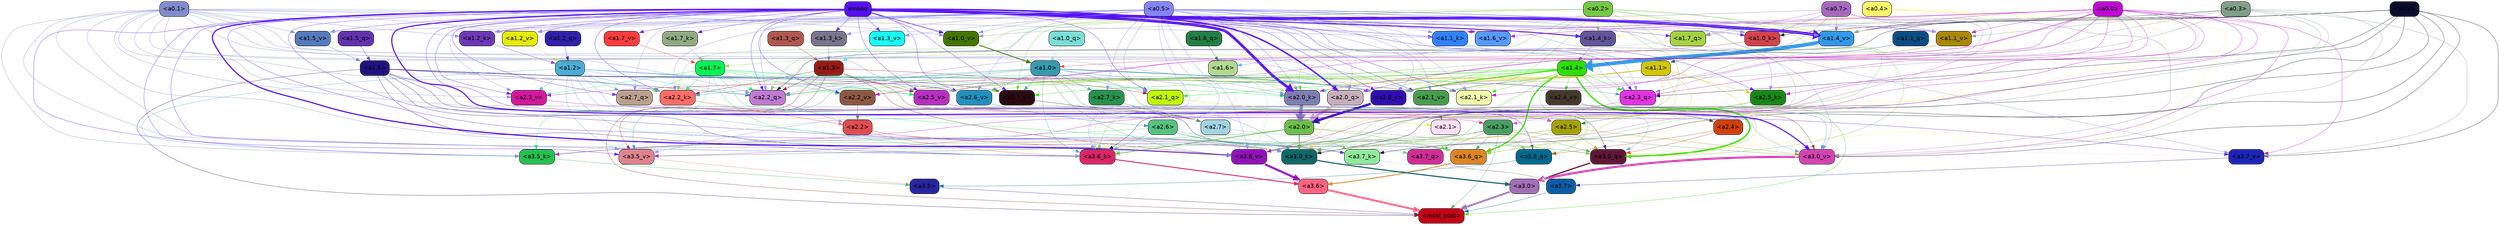 strict digraph "" {
	graph [bgcolor=transparent,
		layout=dot,
		overlap=false,
		splines=true
	];
	"<a3.7>"	[color=black,
		fillcolor="#0b5da4",
		fontname=Helvetica,
		shape=box,
		style="filled, rounded"];
	"<resid_post>"	[color=black,
		fillcolor="#c50316",
		fontname=Helvetica,
		shape=box,
		style="filled, rounded"];
	"<a3.7>" -> "<resid_post>"	[color="#0b5da4",
		penwidth=0.6239100098609924];
	"<a3.6>"	[color=black,
		fillcolor="#fd6381",
		fontname=Helvetica,
		shape=box,
		style="filled, rounded"];
	"<a3.6>" -> "<resid_post>"	[color="#fd6381",
		penwidth=4.569062113761902];
	"<a3.5>"	[color=black,
		fillcolor="#2825a0",
		fontname=Helvetica,
		shape=box,
		style="filled, rounded"];
	"<a3.5>" -> "<resid_post>"	[color="#2825a0",
		penwidth=0.6];
	"<a3.0>"	[color=black,
		fillcolor="#a16fb5",
		fontname=Helvetica,
		shape=box,
		style="filled, rounded"];
	"<a3.0>" -> "<resid_post>"	[color="#a16fb5",
		penwidth=4.283544182777405];
	"<a2.3>"	[color=black,
		fillcolor="#499d61",
		fontname=Helvetica,
		shape=box,
		style="filled, rounded"];
	"<a2.3>" -> "<resid_post>"	[color="#499d61",
		penwidth=0.6];
	"<a3.7_q>"	[color=black,
		fillcolor="#d02d95",
		fontname=Helvetica,
		shape=box,
		style="filled, rounded"];
	"<a2.3>" -> "<a3.7_q>"	[color="#499d61",
		penwidth=0.6];
	"<a3.6_q>"	[color=black,
		fillcolor="#dc8525",
		fontname=Helvetica,
		shape=box,
		style="filled, rounded"];
	"<a2.3>" -> "<a3.6_q>"	[color="#499d61",
		penwidth=0.6];
	"<a3.5_q>"	[color=black,
		fillcolor="#02698e",
		fontname=Helvetica,
		shape=box,
		style="filled, rounded"];
	"<a2.3>" -> "<a3.5_q>"	[color="#499d61",
		penwidth=0.6];
	"<a3.0_q>"	[color=black,
		fillcolor="#601736",
		fontname=Helvetica,
		shape=box,
		style="filled, rounded"];
	"<a2.3>" -> "<a3.0_q>"	[color="#499d61",
		penwidth=0.6];
	"<a3.0_k>"	[color=black,
		fillcolor="#116668",
		fontname=Helvetica,
		shape=box,
		style="filled, rounded"];
	"<a2.3>" -> "<a3.0_k>"	[color="#499d61",
		penwidth=0.6];
	"<a3.6_v>"	[color=black,
		fillcolor="#9112b7",
		fontname=Helvetica,
		shape=box,
		style="filled, rounded"];
	"<a2.3>" -> "<a3.6_v>"	[color="#499d61",
		penwidth=0.6];
	"<a3.5_v>"	[color=black,
		fillcolor="#de848e",
		fontname=Helvetica,
		shape=box,
		style="filled, rounded"];
	"<a2.3>" -> "<a3.5_v>"	[color="#499d61",
		penwidth=0.6];
	"<a3.0_v>"	[color=black,
		fillcolor="#d244b1",
		fontname=Helvetica,
		shape=box,
		style="filled, rounded"];
	"<a2.3>" -> "<a3.0_v>"	[color="#499d61",
		penwidth=0.6];
	"<a1.5>"	[color=black,
		fillcolor="#201282",
		fontname=Helvetica,
		shape=box,
		style="filled, rounded"];
	"<a1.5>" -> "<resid_post>"	[color="#201282",
		penwidth=0.6];
	"<a1.5>" -> "<a3.6_q>"	[color="#201282",
		penwidth=0.6];
	"<a1.5>" -> "<a3.5_q>"	[color="#201282",
		penwidth=0.6];
	"<a1.5>" -> "<a3.0_q>"	[color="#201282",
		penwidth=0.6];
	"<a3.6_k>"	[color=black,
		fillcolor="#d92768",
		fontname=Helvetica,
		shape=box,
		style="filled, rounded"];
	"<a1.5>" -> "<a3.6_k>"	[color="#201282",
		penwidth=0.6];
	"<a1.5>" -> "<a3.0_k>"	[color="#201282",
		penwidth=0.6];
	"<a2.2_q>"	[color=black,
		fillcolor="#bf7ad1",
		fontname=Helvetica,
		shape=box,
		style="filled, rounded"];
	"<a1.5>" -> "<a2.2_q>"	[color="#201282",
		penwidth=0.6];
	"<a2.7_v>"	[color=black,
		fillcolor="#2a0b12",
		fontname=Helvetica,
		shape=box,
		style="filled, rounded"];
	"<a1.5>" -> "<a2.7_v>"	[color="#201282",
		penwidth=0.6];
	"<a2.6_v>"	[color=black,
		fillcolor="#2091bf",
		fontname=Helvetica,
		shape=box,
		style="filled, rounded"];
	"<a1.5>" -> "<a2.6_v>"	[color="#201282",
		penwidth=0.6];
	"<a2.1_v>"	[color=black,
		fillcolor="#489c4d",
		fontname=Helvetica,
		shape=box,
		style="filled, rounded"];
	"<a1.5>" -> "<a2.1_v>"	[color="#201282",
		penwidth=0.6];
	"<a1.4>"	[color=black,
		fillcolor="#2be001",
		fontname=Helvetica,
		shape=box,
		style="filled, rounded"];
	"<a1.4>" -> "<resid_post>"	[color="#2be001",
		penwidth=0.6];
	"<a1.4>" -> "<a3.7_q>"	[color="#2be001",
		penwidth=0.6];
	"<a1.4>" -> "<a3.6_q>"	[color="#2be001",
		penwidth=2.7536282539367676];
	"<a1.4>" -> "<a3.5_q>"	[color="#2be001",
		penwidth=0.6];
	"<a1.4>" -> "<a3.0_q>"	[color="#2be001",
		penwidth=3.3369133472442627];
	"<a2.3_q>"	[color=black,
		fillcolor="#e333e3",
		fontname=Helvetica,
		shape=box,
		style="filled, rounded"];
	"<a1.4>" -> "<a2.3_q>"	[color="#2be001",
		penwidth=0.6];
	"<a1.4>" -> "<a2.2_q>"	[color="#2be001",
		penwidth=0.6];
	"<a2.1_q>"	[color=black,
		fillcolor="#c1f609",
		fontname=Helvetica,
		shape=box,
		style="filled, rounded"];
	"<a1.4>" -> "<a2.1_q>"	[color="#2be001",
		penwidth=0.6];
	"<a2.0_q>"	[color=black,
		fillcolor="#c6afbb",
		fontname=Helvetica,
		shape=box,
		style="filled, rounded"];
	"<a1.4>" -> "<a2.0_q>"	[color="#2be001",
		penwidth=0.6];
	"<a2.1_k>"	[color=black,
		fillcolor="#f0fbad",
		fontname=Helvetica,
		shape=box,
		style="filled, rounded"];
	"<a1.4>" -> "<a2.1_k>"	[color="#2be001",
		penwidth=0.6];
	"<a1.4>" -> "<a2.7_v>"	[color="#2be001",
		penwidth=0.6];
	"<a1.4>" -> "<a2.6_v>"	[color="#2be001",
		penwidth=0.6];
	"<a2.5_v>"	[color=black,
		fillcolor="#b92ec0",
		fontname=Helvetica,
		shape=box,
		style="filled, rounded"];
	"<a1.4>" -> "<a2.5_v>"	[color="#2be001",
		penwidth=0.6];
	"<a2.4_v>"	[color=black,
		fillcolor="#433929",
		fontname=Helvetica,
		shape=box,
		style="filled, rounded"];
	"<a1.4>" -> "<a2.4_v>"	[color="#2be001",
		penwidth=0.6];
	"<a1.4>" -> "<a2.1_v>"	[color="#2be001",
		penwidth=0.6];
	"<a2.0_v>"	[color=black,
		fillcolor="#2f0fb3",
		fontname=Helvetica,
		shape=box,
		style="filled, rounded"];
	"<a1.4>" -> "<a2.0_v>"	[color="#2be001",
		penwidth=2.2818827629089355];
	"<a1.3>"	[color=black,
		fillcolor="#951c14",
		fontname=Helvetica,
		shape=box,
		style="filled, rounded"];
	"<a1.3>" -> "<resid_post>"	[color="#951c14",
		penwidth=0.6];
	"<a1.3>" -> "<a3.6_v>"	[color="#951c14",
		penwidth=0.6];
	"<a1.3>" -> "<a3.5_v>"	[color="#951c14",
		penwidth=0.6];
	"<a1.3>" -> "<a3.0_v>"	[color="#951c14",
		penwidth=0.6];
	"<a1.3>" -> "<a2.2_q>"	[color="#951c14",
		penwidth=0.6];
	"<a1.3>" -> "<a2.1_q>"	[color="#951c14",
		penwidth=0.6];
	"<a2.2_k>"	[color=black,
		fillcolor="#fd6c66",
		fontname=Helvetica,
		shape=box,
		style="filled, rounded"];
	"<a1.3>" -> "<a2.2_k>"	[color="#951c14",
		penwidth=0.6];
	"<a1.3>" -> "<a2.5_v>"	[color="#951c14",
		penwidth=0.6];
	"<a3.7_q>" -> "<a3.7>"	[color="#d02d95",
		penwidth=0.6];
	"<a3.6_q>" -> "<a3.6>"	[color="#dc8525",
		penwidth=2.0344843566417694];
	"<a3.5_q>" -> "<a3.5>"	[color="#02698e",
		penwidth=0.6];
	"<a3.0_q>" -> "<a3.0>"	[color="#601736",
		penwidth=2.863015294075012];
	"<a3.7_k>"	[color=black,
		fillcolor="#90ea9b",
		fontname=Helvetica,
		shape=box,
		style="filled, rounded"];
	"<a3.7_k>" -> "<a3.7>"	[color="#90ea9b",
		penwidth=0.6];
	"<a3.6_k>" -> "<a3.6>"	[color="#d92768",
		penwidth=2.1770318150520325];
	"<a3.5_k>"	[color=black,
		fillcolor="#26bf51",
		fontname=Helvetica,
		shape=box,
		style="filled, rounded"];
	"<a3.5_k>" -> "<a3.5>"	[color="#26bf51",
		penwidth=0.6];
	"<a3.0_k>" -> "<a3.0>"	[color="#116668",
		penwidth=2.6323853135108948];
	"<a3.7_v>"	[color=black,
		fillcolor="#1d25b6",
		fontname=Helvetica,
		shape=box,
		style="filled, rounded"];
	"<a3.7_v>" -> "<a3.7>"	[color="#1d25b6",
		penwidth=0.6];
	"<a3.6_v>" -> "<a3.6>"	[color="#9112b7",
		penwidth=4.972373723983765];
	"<a3.5_v>" -> "<a3.5>"	[color="#de848e",
		penwidth=0.6];
	"<a3.0_v>" -> "<a3.0>"	[color="#d244b1",
		penwidth=5.1638524532318115];
	"<a2.6>"	[color=black,
		fillcolor="#56c280",
		fontname=Helvetica,
		shape=box,
		style="filled, rounded"];
	"<a2.6>" -> "<a3.7_q>"	[color="#56c280",
		penwidth=0.6];
	"<a2.6>" -> "<a3.6_q>"	[color="#56c280",
		penwidth=0.6];
	"<a2.6>" -> "<a3.0_q>"	[color="#56c280",
		penwidth=0.6];
	"<a2.6>" -> "<a3.7_k>"	[color="#56c280",
		penwidth=0.6];
	"<a2.6>" -> "<a3.6_k>"	[color="#56c280",
		penwidth=0.6];
	"<a2.6>" -> "<a3.5_k>"	[color="#56c280",
		penwidth=0.6];
	"<a2.6>" -> "<a3.0_k>"	[color="#56c280",
		penwidth=0.6];
	"<a2.1>"	[color=black,
		fillcolor="#fedef4",
		fontname=Helvetica,
		shape=box,
		style="filled, rounded"];
	"<a2.1>" -> "<a3.7_q>"	[color="#fedef4",
		penwidth=0.6];
	"<a2.1>" -> "<a3.6_q>"	[color="#fedef4",
		penwidth=0.6];
	"<a2.1>" -> "<a3.5_q>"	[color="#fedef4",
		penwidth=0.6];
	"<a2.1>" -> "<a3.0_q>"	[color="#fedef4",
		penwidth=0.6];
	"<a2.1>" -> "<a3.7_k>"	[color="#fedef4",
		penwidth=0.6];
	"<a2.1>" -> "<a3.6_k>"	[color="#fedef4",
		penwidth=0.6];
	"<a2.1>" -> "<a3.5_k>"	[color="#fedef4",
		penwidth=0.6];
	"<a2.1>" -> "<a3.0_k>"	[color="#fedef4",
		penwidth=0.6];
	"<a2.1>" -> "<a3.7_v>"	[color="#fedef4",
		penwidth=0.6];
	"<a2.1>" -> "<a3.6_v>"	[color="#fedef4",
		penwidth=0.6];
	"<a2.1>" -> "<a3.0_v>"	[color="#fedef4",
		penwidth=0.6];
	"<a2.7>"	[color=black,
		fillcolor="#a2d3df",
		fontname=Helvetica,
		shape=box,
		style="filled, rounded"];
	"<a2.7>" -> "<a3.6_q>"	[color="#a2d3df",
		penwidth=0.6];
	"<a2.7>" -> "<a3.0_q>"	[color="#a2d3df",
		penwidth=0.6];
	"<a2.7>" -> "<a3.6_k>"	[color="#a2d3df",
		penwidth=0.6];
	"<a2.7>" -> "<a3.0_k>"	[color="#a2d3df",
		penwidth=0.6];
	"<a2.7>" -> "<a3.6_v>"	[color="#a2d3df",
		penwidth=0.6];
	"<a2.5>"	[color=black,
		fillcolor="#a4a105",
		fontname=Helvetica,
		shape=box,
		style="filled, rounded"];
	"<a2.5>" -> "<a3.6_q>"	[color="#a4a105",
		penwidth=0.6];
	"<a2.5>" -> "<a3.0_q>"	[color="#a4a105",
		penwidth=0.6];
	"<a2.5>" -> "<a3.0_k>"	[color="#a4a105",
		penwidth=0.6];
	"<a2.5>" -> "<a3.6_v>"	[color="#a4a105",
		penwidth=0.6];
	"<a2.5>" -> "<a3.0_v>"	[color="#a4a105",
		penwidth=0.6];
	"<a2.0>"	[color=black,
		fillcolor="#6ebe4e",
		fontname=Helvetica,
		shape=box,
		style="filled, rounded"];
	"<a2.0>" -> "<a3.6_q>"	[color="#6ebe4e",
		penwidth=0.6];
	"<a2.0>" -> "<a3.0_q>"	[color="#6ebe4e",
		penwidth=0.6];
	"<a2.0>" -> "<a3.7_k>"	[color="#6ebe4e",
		penwidth=0.6];
	"<a2.0>" -> "<a3.6_k>"	[color="#6ebe4e",
		penwidth=1.7047871947288513];
	"<a2.0>" -> "<a3.5_k>"	[color="#6ebe4e",
		penwidth=0.6];
	"<a2.0>" -> "<a3.0_k>"	[color="#6ebe4e",
		penwidth=2.239806979894638];
	"<a1.1>"	[color=black,
		fillcolor="#d2c606",
		fontname=Helvetica,
		shape=box,
		style="filled, rounded"];
	"<a1.1>" -> "<a3.6_q>"	[color="#d2c606",
		penwidth=0.6];
	"<a1.1>" -> "<a3.0_q>"	[color="#d2c606",
		penwidth=0.6];
	"<a1.1>" -> "<a3.0_k>"	[color="#d2c606",
		penwidth=0.6];
	"<a1.1>" -> "<a3.6_v>"	[color="#d2c606",
		penwidth=0.6];
	"<a2.7_q>"	[color=black,
		fillcolor="#baa08c",
		fontname=Helvetica,
		shape=box,
		style="filled, rounded"];
	"<a1.1>" -> "<a2.7_q>"	[color="#d2c606",
		penwidth=0.6];
	"<a2.5_k>"	[color=black,
		fillcolor="#168719",
		fontname=Helvetica,
		shape=box,
		style="filled, rounded"];
	"<a1.1>" -> "<a2.5_k>"	[color="#d2c606",
		penwidth=0.6];
	"<a2.0_k>"	[color=black,
		fillcolor="#7c7eb3",
		fontname=Helvetica,
		shape=box,
		style="filled, rounded"];
	"<a1.1>" -> "<a2.0_k>"	[color="#d2c606",
		penwidth=0.6];
	"<a1.1>" -> "<a2.6_v>"	[color="#d2c606",
		penwidth=0.6];
	"<a2.2_v>"	[color=black,
		fillcolor="#8d5842",
		fontname=Helvetica,
		shape=box,
		style="filled, rounded"];
	"<a1.1>" -> "<a2.2_v>"	[color="#d2c606",
		penwidth=0.6];
	"<a1.1>" -> "<a2.1_v>"	[color="#d2c606",
		penwidth=0.6];
	"<a1.1>" -> "<a2.0_v>"	[color="#d2c606",
		penwidth=0.6];
	"<a0.4>"	[color=black,
		fillcolor="#fcf46a",
		fontname=Helvetica,
		shape=box,
		style="filled, rounded"];
	"<a0.4>" -> "<a3.6_q>"	[color="#fcf46a",
		penwidth=0.6];
	"<a0.4>" -> "<a3.0_q>"	[color="#fcf46a",
		penwidth=0.6];
	"<a0.4>" -> "<a3.6_k>"	[color="#fcf46a",
		penwidth=0.6];
	"<a0.4>" -> "<a2.5_k>"	[color="#fcf46a",
		penwidth=0.6];
	"<a0.4>" -> "<a2.0_k>"	[color="#fcf46a",
		penwidth=0.6];
	"<a1.4_k>"	[color=black,
		fillcolor="#62559a",
		fontname=Helvetica,
		shape=box,
		style="filled, rounded"];
	"<a0.4>" -> "<a1.4_k>"	[color="#fcf46a",
		penwidth=0.6];
	"<a1.1_k>"	[color=black,
		fillcolor="#3182fe",
		fontname=Helvetica,
		shape=box,
		style="filled, rounded"];
	"<a0.4>" -> "<a1.1_k>"	[color="#fcf46a",
		penwidth=0.6];
	"<a1.0_k>"	[color=black,
		fillcolor="#d1434c",
		fontname=Helvetica,
		shape=box,
		style="filled, rounded"];
	"<a0.4>" -> "<a1.0_k>"	[color="#fcf46a",
		penwidth=0.6];
	"<a1.4_v>"	[color=black,
		fillcolor="#3298e7",
		fontname=Helvetica,
		shape=box,
		style="filled, rounded"];
	"<a0.4>" -> "<a1.4_v>"	[color="#fcf46a",
		penwidth=0.6];
	"<a1.2_v>"	[color=black,
		fillcolor="#e6eb0b",
		fontname=Helvetica,
		shape=box,
		style="filled, rounded"];
	"<a0.4>" -> "<a1.2_v>"	[color="#fcf46a",
		penwidth=0.6];
	"<a0.2>"	[color=black,
		fillcolor="#73c845",
		fontname=Helvetica,
		shape=box,
		style="filled, rounded"];
	"<a0.2>" -> "<a3.6_q>"	[color="#73c845",
		penwidth=0.6];
	"<a0.2>" -> "<a3.0_q>"	[color="#73c845",
		penwidth=0.6];
	"<a0.2>" -> "<a3.6_k>"	[color="#73c845",
		penwidth=0.6];
	"<a0.2>" -> "<a3.0_k>"	[color="#73c845",
		penwidth=0.6];
	"<a0.2>" -> "<a2.2_q>"	[color="#73c845",
		penwidth=0.6];
	"<a0.2>" -> "<a2.2_k>"	[color="#73c845",
		penwidth=0.6];
	"<a0.2>" -> "<a2.0_k>"	[color="#73c845",
		penwidth=0.6];
	"<a0.2>" -> "<a2.7_v>"	[color="#73c845",
		penwidth=0.6];
	"<a0.2>" -> "<a2.1_v>"	[color="#73c845",
		penwidth=0.6];
	"<a0.2>" -> "<a2.0_v>"	[color="#73c845",
		penwidth=0.6];
	"<a0.2>" -> "<a1.4_k>"	[color="#73c845",
		penwidth=0.6];
	"<a0.2>" -> "<a1.0_k>"	[color="#73c845",
		penwidth=0.6];
	"<a0.2>" -> "<a1.4_v>"	[color="#73c845",
		penwidth=0.6];
	"<a2.4>"	[color=black,
		fillcolor="#d13f0e",
		fontname=Helvetica,
		shape=box,
		style="filled, rounded"];
	"<a2.4>" -> "<a3.5_q>"	[color="#d13f0e",
		penwidth=0.6];
	"<a2.4>" -> "<a3.0_q>"	[color="#d13f0e",
		penwidth=0.6];
	"<a1.2>"	[color=black,
		fillcolor="#4dabd2",
		fontname=Helvetica,
		shape=box,
		style="filled, rounded"];
	"<a1.2>" -> "<a3.0_q>"	[color="#4dabd2",
		penwidth=0.6];
	"<a1.2>" -> "<a3.6_k>"	[color="#4dabd2",
		penwidth=0.6];
	"<a1.2>" -> "<a3.5_k>"	[color="#4dabd2",
		penwidth=0.6];
	"<a1.2>" -> "<a3.0_k>"	[color="#4dabd2",
		penwidth=0.6];
	"<a1.2>" -> "<a3.5_v>"	[color="#4dabd2",
		penwidth=0.6];
	"<a1.2>" -> "<a2.7_q>"	[color="#4dabd2",
		penwidth=0.6];
	"<a1.2>" -> "<a2.2_q>"	[color="#4dabd2",
		penwidth=0.6];
	"<a1.2>" -> "<a2.2_k>"	[color="#4dabd2",
		penwidth=0.6];
	"<a1.2>" -> "<a2.6_v>"	[color="#4dabd2",
		penwidth=0.6];
	"<a1.2>" -> "<a2.5_v>"	[color="#4dabd2",
		penwidth=0.6];
	"<a2.3_v>"	[color=black,
		fillcolor="#d4179d",
		fontname=Helvetica,
		shape=box,
		style="filled, rounded"];
	"<a1.2>" -> "<a2.3_v>"	[color="#4dabd2",
		penwidth=0.6];
	"<a1.2>" -> "<a2.0_v>"	[color="#4dabd2",
		penwidth=0.6];
	"<a1.7>"	[color=black,
		fillcolor="#04f454",
		fontname=Helvetica,
		shape=box,
		style="filled, rounded"];
	"<a1.7>" -> "<a3.7_k>"	[color="#04f454",
		penwidth=0.6];
	"<a1.7>" -> "<a3.5_k>"	[color="#04f454",
		penwidth=0.6];
	"<a1.7>" -> "<a3.6_v>"	[color="#04f454",
		penwidth=0.6];
	"<a1.7>" -> "<a2.7_q>"	[color="#04f454",
		penwidth=0.6];
	"<a1.7>" -> "<a2.2_q>"	[color="#04f454",
		penwidth=0.6];
	"<a1.7>" -> "<a2.0_q>"	[color="#04f454",
		penwidth=0.6];
	"<a1.7>" -> "<a2.2_k>"	[color="#04f454",
		penwidth=0.6];
	"<a1.7>" -> "<a2.0_k>"	[color="#04f454",
		penwidth=0.6];
	"<a1.7>" -> "<a2.5_v>"	[color="#04f454",
		penwidth=0.6];
	"<a1.7>" -> "<a2.3_v>"	[color="#04f454",
		penwidth=0.6];
	"<a1.7>" -> "<a2.2_v>"	[color="#04f454",
		penwidth=0.6];
	"<a0.7>"	[color=black,
		fillcolor="#a667bf",
		fontname=Helvetica,
		shape=box,
		style="filled, rounded"];
	"<a0.7>" -> "<a3.7_k>"	[color="#a667bf",
		penwidth=0.6];
	"<a0.7>" -> "<a3.0_v>"	[color="#a667bf",
		penwidth=0.6];
	"<a0.7>" -> "<a2.3_q>"	[color="#a667bf",
		penwidth=0.6];
	"<a0.7>" -> "<a2.2_q>"	[color="#a667bf",
		penwidth=0.6];
	"<a1.7_q>"	[color=black,
		fillcolor="#a5d243",
		fontname=Helvetica,
		shape=box,
		style="filled, rounded"];
	"<a0.7>" -> "<a1.7_q>"	[color="#a667bf",
		penwidth=0.6];
	"<a1.2_k>"	[color=black,
		fillcolor="#6c38b4",
		fontname=Helvetica,
		shape=box,
		style="filled, rounded"];
	"<a0.7>" -> "<a1.2_k>"	[color="#a667bf",
		penwidth=0.6];
	"<a0.7>" -> "<a1.0_k>"	[color="#a667bf",
		penwidth=0.6];
	"<a0.7>" -> "<a1.4_v>"	[color="#a667bf",
		penwidth=0.6];
	"<a1.1_v>"	[color=black,
		fillcolor="#a98808",
		fontname=Helvetica,
		shape=box,
		style="filled, rounded"];
	"<a0.7>" -> "<a1.1_v>"	[color="#a667bf",
		penwidth=0.6];
	"<a0.6>"	[color=black,
		fillcolor="#090d2b",
		fontname=Helvetica,
		shape=box,
		style="filled, rounded"];
	"<a0.6>" -> "<a3.7_k>"	[color="#090d2b",
		penwidth=0.6];
	"<a0.6>" -> "<a3.6_k>"	[color="#090d2b",
		penwidth=0.6];
	"<a0.6>" -> "<a3.0_k>"	[color="#090d2b",
		penwidth=0.6];
	"<a0.6>" -> "<a3.7_v>"	[color="#090d2b",
		penwidth=0.6];
	"<a0.6>" -> "<a3.6_v>"	[color="#090d2b",
		penwidth=0.6];
	"<a0.6>" -> "<a3.0_v>"	[color="#090d2b",
		penwidth=0.6];
	"<a0.6>" -> "<a2.3_q>"	[color="#090d2b",
		penwidth=0.6];
	"<a0.6>" -> "<a2.2_q>"	[color="#090d2b",
		penwidth=0.6];
	"<a0.6>" -> "<a1.0_k>"	[color="#090d2b",
		penwidth=0.6];
	"<a0.6>" -> "<a1.4_v>"	[color="#090d2b",
		penwidth=0.6];
	embed	[color=black,
		fillcolor="#560ff0",
		fontname=Helvetica,
		shape=box,
		style="filled, rounded"];
	embed -> "<a3.7_k>"	[color="#560ff0",
		penwidth=0.6];
	embed -> "<a3.6_k>"	[color="#560ff0",
		penwidth=0.6];
	embed -> "<a3.5_k>"	[color="#560ff0",
		penwidth=0.6];
	embed -> "<a3.0_k>"	[color="#560ff0",
		penwidth=0.6];
	embed -> "<a3.7_v>"	[color="#560ff0",
		penwidth=0.6];
	embed -> "<a3.6_v>"	[color="#560ff0",
		penwidth=2.7369276881217957];
	embed -> "<a3.5_v>"	[color="#560ff0",
		penwidth=0.6];
	embed -> "<a3.0_v>"	[color="#560ff0",
		penwidth=2.5778204202651978];
	embed -> "<a2.7_q>"	[color="#560ff0",
		penwidth=0.6];
	embed -> "<a2.3_q>"	[color="#560ff0",
		penwidth=0.6];
	embed -> "<a2.2_q>"	[color="#560ff0",
		penwidth=0.6];
	embed -> "<a2.1_q>"	[color="#560ff0",
		penwidth=0.6];
	embed -> "<a2.0_q>"	[color="#560ff0",
		penwidth=3.459219217300415];
	embed -> "<a2.5_k>"	[color="#560ff0",
		penwidth=0.6];
	embed -> "<a2.2_k>"	[color="#560ff0",
		penwidth=0.6363201141357422];
	embed -> "<a2.1_k>"	[color="#560ff0",
		penwidth=0.6];
	embed -> "<a2.0_k>"	[color="#560ff0",
		penwidth=6.407642982900143];
	embed -> "<a2.7_v>"	[color="#560ff0",
		penwidth=0.6];
	embed -> "<a2.6_v>"	[color="#560ff0",
		penwidth=0.6];
	embed -> "<a2.5_v>"	[color="#560ff0",
		penwidth=0.6];
	embed -> "<a2.3_v>"	[color="#560ff0",
		penwidth=0.6];
	embed -> "<a2.2_v>"	[color="#560ff0",
		penwidth=0.6175012588500977];
	embed -> "<a2.1_v>"	[color="#560ff0",
		penwidth=0.6];
	embed -> "<a2.0_v>"	[color="#560ff0",
		penwidth=0.6];
	embed -> "<a1.7_q>"	[color="#560ff0",
		penwidth=0.6];
	"<a1.7_k>"	[color=black,
		fillcolor="#91aa84",
		fontname=Helvetica,
		shape=box,
		style="filled, rounded"];
	embed -> "<a1.7_k>"	[color="#560ff0",
		penwidth=0.6];
	embed -> "<a1.4_k>"	[color="#560ff0",
		penwidth=2.1454997062683105];
	"<a1.3_k>"	[color=black,
		fillcolor="#79758c",
		fontname=Helvetica,
		shape=box,
		style="filled, rounded"];
	embed -> "<a1.3_k>"	[color="#560ff0",
		penwidth=0.6];
	embed -> "<a1.2_k>"	[color="#560ff0",
		penwidth=0.6];
	embed -> "<a1.1_k>"	[color="#560ff0",
		penwidth=0.6];
	embed -> "<a1.0_k>"	[color="#560ff0",
		penwidth=0.6];
	"<a1.7_v>"	[color=black,
		fillcolor="#f83c3e",
		fontname=Helvetica,
		shape=box,
		style="filled, rounded"];
	embed -> "<a1.7_v>"	[color="#560ff0",
		penwidth=0.6];
	"<a1.6_v>"	[color=black,
		fillcolor="#579afb",
		fontname=Helvetica,
		shape=box,
		style="filled, rounded"];
	embed -> "<a1.6_v>"	[color="#560ff0",
		penwidth=0.6];
	"<a1.5_v>"	[color=black,
		fillcolor="#557abc",
		fontname=Helvetica,
		shape=box,
		style="filled, rounded"];
	embed -> "<a1.5_v>"	[color="#560ff0",
		penwidth=0.6];
	embed -> "<a1.4_v>"	[color="#560ff0",
		penwidth=6.860090345144272];
	"<a1.3_v>"	[color=black,
		fillcolor="#17fcf5",
		fontname=Helvetica,
		shape=box,
		style="filled, rounded"];
	embed -> "<a1.3_v>"	[color="#560ff0",
		penwidth=0.6];
	embed -> "<a1.2_v>"	[color="#560ff0",
		penwidth=0.6];
	embed -> "<a1.1_v>"	[color="#560ff0",
		penwidth=0.6];
	"<a1.0_v>"	[color=black,
		fillcolor="#447502",
		fontname=Helvetica,
		shape=box,
		style="filled, rounded"];
	embed -> "<a1.0_v>"	[color="#560ff0",
		penwidth=1.2940821647644043];
	"<a2.2>"	[color=black,
		fillcolor="#e04d50",
		fontname=Helvetica,
		shape=box,
		style="filled, rounded"];
	"<a2.2>" -> "<a3.6_k>"	[color="#e04d50",
		penwidth=0.6];
	"<a2.2>" -> "<a3.0_k>"	[color="#e04d50",
		penwidth=0.6];
	"<a2.2>" -> "<a3.6_v>"	[color="#e04d50",
		penwidth=0.6];
	"<a1.6>"	[color=black,
		fillcolor="#b1d891",
		fontname=Helvetica,
		shape=box,
		style="filled, rounded"];
	"<a1.6>" -> "<a3.6_k>"	[color="#b1d891",
		penwidth=0.6];
	"<a1.6>" -> "<a3.5_k>"	[color="#b1d891",
		penwidth=0.6];
	"<a1.6>" -> "<a3.6_v>"	[color="#b1d891",
		penwidth=0.6];
	"<a1.6>" -> "<a2.0_k>"	[color="#b1d891",
		penwidth=0.6];
	"<a1.6>" -> "<a2.0_v>"	[color="#b1d891",
		penwidth=0.6];
	"<a1.0>"	[color=black,
		fillcolor="#389aab",
		fontname=Helvetica,
		shape=box,
		style="filled, rounded"];
	"<a1.0>" -> "<a3.6_k>"	[color="#389aab",
		penwidth=0.6];
	"<a1.0>" -> "<a3.0_k>"	[color="#389aab",
		penwidth=0.6];
	"<a1.0>" -> "<a3.6_v>"	[color="#389aab",
		penwidth=0.6];
	"<a1.0>" -> "<a3.5_v>"	[color="#389aab",
		penwidth=0.6];
	"<a1.0>" -> "<a3.0_v>"	[color="#389aab",
		penwidth=0.6];
	"<a1.0>" -> "<a2.3_q>"	[color="#389aab",
		penwidth=0.6];
	"<a1.0>" -> "<a2.2_q>"	[color="#389aab",
		penwidth=0.6];
	"<a1.0>" -> "<a2.1_q>"	[color="#389aab",
		penwidth=0.6];
	"<a2.7_k>"	[color=black,
		fillcolor="#26914d",
		fontname=Helvetica,
		shape=box,
		style="filled, rounded"];
	"<a1.0>" -> "<a2.7_k>"	[color="#389aab",
		penwidth=0.6];
	"<a1.0>" -> "<a2.2_k>"	[color="#389aab",
		penwidth=0.6];
	"<a1.0>" -> "<a2.0_k>"	[color="#389aab",
		penwidth=0.6];
	"<a1.0>" -> "<a2.7_v>"	[color="#389aab",
		penwidth=0.6];
	"<a1.0>" -> "<a2.6_v>"	[color="#389aab",
		penwidth=0.6];
	"<a1.0>" -> "<a2.0_v>"	[color="#389aab",
		penwidth=1.2978954315185547];
	"<a0.5>"	[color=black,
		fillcolor="#8484f7",
		fontname=Helvetica,
		shape=box,
		style="filled, rounded"];
	"<a0.5>" -> "<a3.6_k>"	[color="#8484f7",
		penwidth=0.6];
	"<a0.5>" -> "<a3.7_v>"	[color="#8484f7",
		penwidth=0.6];
	"<a0.5>" -> "<a3.6_v>"	[color="#8484f7",
		penwidth=0.6];
	"<a0.5>" -> "<a3.5_v>"	[color="#8484f7",
		penwidth=0.6];
	"<a0.5>" -> "<a3.0_v>"	[color="#8484f7",
		penwidth=0.6];
	"<a0.5>" -> "<a2.7_q>"	[color="#8484f7",
		penwidth=0.6];
	"<a0.5>" -> "<a2.3_q>"	[color="#8484f7",
		penwidth=0.6];
	"<a0.5>" -> "<a2.2_q>"	[color="#8484f7",
		penwidth=0.6];
	"<a0.5>" -> "<a2.1_q>"	[color="#8484f7",
		penwidth=0.6];
	"<a0.5>" -> "<a2.0_q>"	[color="#8484f7",
		penwidth=0.6];
	"<a0.5>" -> "<a2.7_k>"	[color="#8484f7",
		penwidth=0.6];
	"<a0.5>" -> "<a2.5_k>"	[color="#8484f7",
		penwidth=0.6];
	"<a0.5>" -> "<a2.2_k>"	[color="#8484f7",
		penwidth=0.6];
	"<a0.5>" -> "<a2.1_k>"	[color="#8484f7",
		penwidth=0.6];
	"<a0.5>" -> "<a2.0_k>"	[color="#8484f7",
		penwidth=0.7721366882324219];
	"<a0.5>" -> "<a2.6_v>"	[color="#8484f7",
		penwidth=0.6];
	"<a0.5>" -> "<a2.3_v>"	[color="#8484f7",
		penwidth=0.6];
	"<a0.5>" -> "<a2.1_v>"	[color="#8484f7",
		penwidth=0.6];
	"<a0.5>" -> "<a2.0_v>"	[color="#8484f7",
		penwidth=0.6];
	"<a0.5>" -> "<a1.3_k>"	[color="#8484f7",
		penwidth=0.6];
	"<a0.5>" -> "<a1.2_k>"	[color="#8484f7",
		penwidth=0.6];
	"<a0.5>" -> "<a1.1_k>"	[color="#8484f7",
		penwidth=0.6];
	"<a0.5>" -> "<a1.0_k>"	[color="#8484f7",
		penwidth=0.6];
	"<a0.5>" -> "<a1.5_v>"	[color="#8484f7",
		penwidth=0.6];
	"<a0.5>" -> "<a1.4_v>"	[color="#8484f7",
		penwidth=1.0206317901611328];
	"<a0.5>" -> "<a1.3_v>"	[color="#8484f7",
		penwidth=0.6];
	"<a0.5>" -> "<a1.2_v>"	[color="#8484f7",
		penwidth=0.6];
	"<a0.5>" -> "<a1.1_v>"	[color="#8484f7",
		penwidth=0.6];
	"<a0.5>" -> "<a1.0_v>"	[color="#8484f7",
		penwidth=0.6];
	"<a0.1>"	[color=black,
		fillcolor="#818acb",
		fontname=Helvetica,
		shape=box,
		style="filled, rounded"];
	"<a0.1>" -> "<a3.6_k>"	[color="#818acb",
		penwidth=0.6];
	"<a0.1>" -> "<a3.5_k>"	[color="#818acb",
		penwidth=0.6];
	"<a0.1>" -> "<a3.0_k>"	[color="#818acb",
		penwidth=0.6];
	"<a0.1>" -> "<a3.6_v>"	[color="#818acb",
		penwidth=0.6];
	"<a0.1>" -> "<a3.0_v>"	[color="#818acb",
		penwidth=0.6];
	"<a0.1>" -> "<a2.3_q>"	[color="#818acb",
		penwidth=0.6];
	"<a0.1>" -> "<a2.2_q>"	[color="#818acb",
		penwidth=0.6];
	"<a0.1>" -> "<a2.2_k>"	[color="#818acb",
		penwidth=0.6];
	"<a0.1>" -> "<a2.0_k>"	[color="#818acb",
		penwidth=0.6];
	"<a0.1>" -> "<a2.5_v>"	[color="#818acb",
		penwidth=0.6];
	"<a0.1>" -> "<a2.3_v>"	[color="#818acb",
		penwidth=0.6];
	"<a0.1>" -> "<a2.1_v>"	[color="#818acb",
		penwidth=0.6];
	"<a0.1>" -> "<a2.0_v>"	[color="#818acb",
		penwidth=0.6];
	"<a0.1>" -> "<a1.2_k>"	[color="#818acb",
		penwidth=0.6];
	"<a0.1>" -> "<a1.1_k>"	[color="#818acb",
		penwidth=0.6];
	"<a0.1>" -> "<a1.5_v>"	[color="#818acb",
		penwidth=0.6];
	"<a0.1>" -> "<a1.4_v>"	[color="#818acb",
		penwidth=0.6];
	"<a0.1>" -> "<a1.2_v>"	[color="#818acb",
		penwidth=0.6];
	"<a0.1>" -> "<a1.0_v>"	[color="#818acb",
		penwidth=0.6];
	"<a0.0>"	[color=black,
		fillcolor="#bd0ad1",
		fontname=Helvetica,
		shape=box,
		style="filled, rounded"];
	"<a0.0>" -> "<a3.5_k>"	[color="#bd0ad1",
		penwidth=0.6];
	"<a0.0>" -> "<a3.7_v>"	[color="#bd0ad1",
		penwidth=0.6];
	"<a0.0>" -> "<a3.6_v>"	[color="#bd0ad1",
		penwidth=0.6];
	"<a0.0>" -> "<a3.5_v>"	[color="#bd0ad1",
		penwidth=0.6];
	"<a0.0>" -> "<a3.0_v>"	[color="#bd0ad1",
		penwidth=0.6];
	"<a0.0>" -> "<a2.3_q>"	[color="#bd0ad1",
		penwidth=0.6];
	"<a0.0>" -> "<a2.0_q>"	[color="#bd0ad1",
		penwidth=0.6];
	"<a0.0>" -> "<a2.5_k>"	[color="#bd0ad1",
		penwidth=0.6];
	"<a0.0>" -> "<a2.1_k>"	[color="#bd0ad1",
		penwidth=0.6];
	"<a0.0>" -> "<a2.0_k>"	[color="#bd0ad1",
		penwidth=0.6];
	"<a0.0>" -> "<a2.5_v>"	[color="#bd0ad1",
		penwidth=0.6];
	"<a0.0>" -> "<a2.3_v>"	[color="#bd0ad1",
		penwidth=0.6];
	"<a0.0>" -> "<a2.2_v>"	[color="#bd0ad1",
		penwidth=0.6];
	"<a0.0>" -> "<a2.0_v>"	[color="#bd0ad1",
		penwidth=0.6];
	"<a0.0>" -> "<a1.1_k>"	[color="#bd0ad1",
		penwidth=0.6];
	"<a0.0>" -> "<a1.6_v>"	[color="#bd0ad1",
		penwidth=0.6];
	"<a0.0>" -> "<a1.4_v>"	[color="#bd0ad1",
		penwidth=0.6];
	"<a0.0>" -> "<a1.1_v>"	[color="#bd0ad1",
		penwidth=0.6];
	"<a0.3>"	[color=black,
		fillcolor="#7f9f88",
		fontname=Helvetica,
		shape=box,
		style="filled, rounded"];
	"<a0.3>" -> "<a3.0_k>"	[color="#7f9f88",
		penwidth=0.6];
	"<a0.3>" -> "<a3.7_v>"	[color="#7f9f88",
		penwidth=0.6];
	"<a0.3>" -> "<a3.0_v>"	[color="#7f9f88",
		penwidth=0.6];
	"<a0.3>" -> "<a2.5_v>"	[color="#7f9f88",
		penwidth=0.6];
	"<a0.3>" -> "<a2.1_v>"	[color="#7f9f88",
		penwidth=0.6];
	"<a0.3>" -> "<a2.0_v>"	[color="#7f9f88",
		penwidth=0.6];
	"<a0.3>" -> "<a1.7_q>"	[color="#7f9f88",
		penwidth=0.6];
	"<a0.3>" -> "<a1.4_v>"	[color="#7f9f88",
		penwidth=0.6];
	"<a0.3>" -> "<a1.1_v>"	[color="#7f9f88",
		penwidth=0.6];
	"<a0.3>" -> "<a1.0_v>"	[color="#7f9f88",
		penwidth=0.6];
	"<a2.7_q>" -> "<a2.7>"	[color="#baa08c",
		penwidth=0.6];
	"<a2.3_q>" -> "<a2.3>"	[color="#e333e3",
		penwidth=0.6];
	"<a2.2_q>" -> "<a2.2>"	[color="#bf7ad1",
		penwidth=0.7441773414611816];
	"<a2.1_q>" -> "<a2.1>"	[color="#c1f609",
		penwidth=0.6];
	"<a2.0_q>" -> "<a2.0>"	[color="#c6afbb",
		penwidth=6.422367453575134];
	"<a2.7_k>" -> "<a2.7>"	[color="#26914d",
		penwidth=0.6];
	"<a2.5_k>" -> "<a2.5>"	[color="#168719",
		penwidth=0.6];
	"<a2.2_k>" -> "<a2.2>"	[color="#fd6c66",
		penwidth=0.8810110092163086];
	"<a2.1_k>" -> "<a2.1>"	[color="#f0fbad",
		penwidth=0.6];
	"<a2.0_k>" -> "<a2.0>"	[color="#7c7eb3",
		penwidth=7.398894429206848];
	"<a2.7_v>" -> "<a2.7>"	[color="#2a0b12",
		penwidth=0.6];
	"<a2.6_v>" -> "<a2.6>"	[color="#2091bf",
		penwidth=0.6];
	"<a2.5_v>" -> "<a2.5>"	[color="#b92ec0",
		penwidth=0.6];
	"<a2.4_v>" -> "<a2.4>"	[color="#433929",
		penwidth=0.6];
	"<a2.3_v>" -> "<a2.3>"	[color="#d4179d",
		penwidth=0.6];
	"<a2.2_v>" -> "<a2.2>"	[color="#8d5842",
		penwidth=0.6];
	"<a2.1_v>" -> "<a2.1>"	[color="#489c4d",
		penwidth=0.6];
	"<a2.0_v>" -> "<a2.0>"	[color="#2f0fb3",
		penwidth=5.395828627049923];
	"<a1.7_q>" -> "<a1.7>"	[color="#a5d243",
		penwidth=0.6];
	"<a1.6_q>"	[color=black,
		fillcolor="#247f45",
		fontname=Helvetica,
		shape=box,
		style="filled, rounded"];
	"<a1.6_q>" -> "<a1.6>"	[color="#247f45",
		penwidth=0.6];
	"<a1.5_q>"	[color=black,
		fillcolor="#6233af",
		fontname=Helvetica,
		shape=box,
		style="filled, rounded"];
	"<a1.5_q>" -> "<a1.5>"	[color="#6233af",
		penwidth=0.6];
	"<a1.3_q>"	[color=black,
		fillcolor="#b1584e",
		fontname=Helvetica,
		shape=box,
		style="filled, rounded"];
	"<a1.3_q>" -> "<a1.3>"	[color="#b1584e",
		penwidth=0.6];
	"<a1.2_q>"	[color=black,
		fillcolor="#2f21ac",
		fontname=Helvetica,
		shape=box,
		style="filled, rounded"];
	"<a1.2_q>" -> "<a1.2>"	[color="#2f21ac",
		penwidth=0.6];
	"<a1.1_q>"	[color=black,
		fillcolor="#0a4e85",
		fontname=Helvetica,
		shape=box,
		style="filled, rounded"];
	"<a1.1_q>" -> "<a1.1>"	[color="#0a4e85",
		penwidth=0.6];
	"<a1.0_q>"	[color=black,
		fillcolor="#7bded4",
		fontname=Helvetica,
		shape=box,
		style="filled, rounded"];
	"<a1.0_q>" -> "<a1.0>"	[color="#7bded4",
		penwidth=0.6];
	"<a1.7_k>" -> "<a1.7>"	[color="#91aa84",
		penwidth=0.6];
	"<a1.4_k>" -> "<a1.4>"	[color="#62559a",
		penwidth=0.6];
	"<a1.3_k>" -> "<a1.3>"	[color="#79758c",
		penwidth=0.6];
	"<a1.2_k>" -> "<a1.2>"	[color="#6c38b4",
		penwidth=0.6];
	"<a1.1_k>" -> "<a1.1>"	[color="#3182fe",
		penwidth=0.6];
	"<a1.0_k>" -> "<a1.0>"	[color="#d1434c",
		penwidth=0.6];
	"<a1.7_v>" -> "<a1.7>"	[color="#f83c3e",
		penwidth=0.6];
	"<a1.6_v>" -> "<a1.6>"	[color="#579afb",
		penwidth=0.6];
	"<a1.5_v>" -> "<a1.5>"	[color="#557abc",
		penwidth=0.6];
	"<a1.4_v>" -> "<a1.4>"	[color="#3298e7",
		penwidth=8.774570226669312];
	"<a1.3_v>" -> "<a1.3>"	[color="#17fcf5",
		penwidth=0.6];
	"<a1.2_v>" -> "<a1.2>"	[color="#e6eb0b",
		penwidth=0.6];
	"<a1.1_v>" -> "<a1.1>"	[color="#a98808",
		penwidth=0.6];
	"<a1.0_v>" -> "<a1.0>"	[color="#447502",
		penwidth=2.0497570037841797];
}

